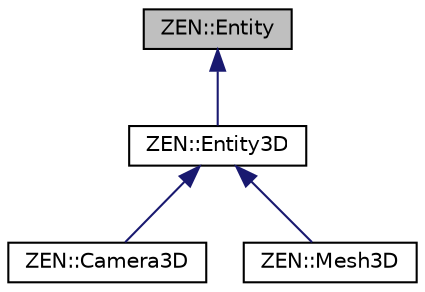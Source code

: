digraph "ZEN::Entity"
{
 // LATEX_PDF_SIZE
  edge [fontname="Helvetica",fontsize="10",labelfontname="Helvetica",labelfontsize="10"];
  node [fontname="Helvetica",fontsize="10",shape=record];
  Node1 [label="ZEN::Entity",height=0.2,width=0.4,color="black", fillcolor="grey75", style="filled", fontcolor="black",tooltip=" "];
  Node1 -> Node2 [dir="back",color="midnightblue",fontsize="10",style="solid",fontname="Helvetica"];
  Node2 [label="ZEN::Entity3D",height=0.2,width=0.4,color="black", fillcolor="white", style="filled",URL="$classZEN_1_1Entity3D.html",tooltip=" "];
  Node2 -> Node3 [dir="back",color="midnightblue",fontsize="10",style="solid",fontname="Helvetica"];
  Node3 [label="ZEN::Camera3D",height=0.2,width=0.4,color="black", fillcolor="white", style="filled",URL="$classZEN_1_1Camera3D.html",tooltip=" "];
  Node2 -> Node4 [dir="back",color="midnightblue",fontsize="10",style="solid",fontname="Helvetica"];
  Node4 [label="ZEN::Mesh3D",height=0.2,width=0.4,color="black", fillcolor="white", style="filled",URL="$classZEN_1_1Mesh3D.html",tooltip=" "];
}
